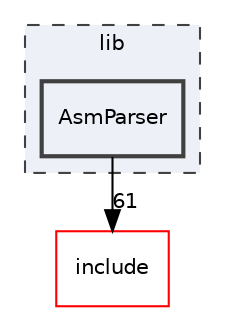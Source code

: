 digraph "lib/AsmParser"
{
 // LATEX_PDF_SIZE
  bgcolor="transparent";
  edge [fontname="Helvetica",fontsize="10",labelfontname="Helvetica",labelfontsize="10"];
  node [fontname="Helvetica",fontsize="10",shape="box"];
  compound=true
  subgraph clusterdir_97aefd0d527b934f1d99a682da8fe6a9 {
    graph [ bgcolor="#edf0f7", pencolor="grey25", style="filled,dashed,", label="lib", fontname="Helvetica", fontsize="10", URL="dir_97aefd0d527b934f1d99a682da8fe6a9.html"]
  dir_8b9cad5bda480d7b1ec1cf16287f7d91 [label="AsmParser", style="filled,bold,", fillcolor="#edf0f7", color="grey25", URL="dir_8b9cad5bda480d7b1ec1cf16287f7d91.html"];
  }
  dir_d44c64559bbebec7f509842c48db8b23 [label="include", style="", fillcolor="#edf0f7", color="red", URL="dir_d44c64559bbebec7f509842c48db8b23.html"];
  dir_8b9cad5bda480d7b1ec1cf16287f7d91->dir_d44c64559bbebec7f509842c48db8b23 [headlabel="61", labeldistance=1.5 headhref="dir_000010_000082.html"];
}
